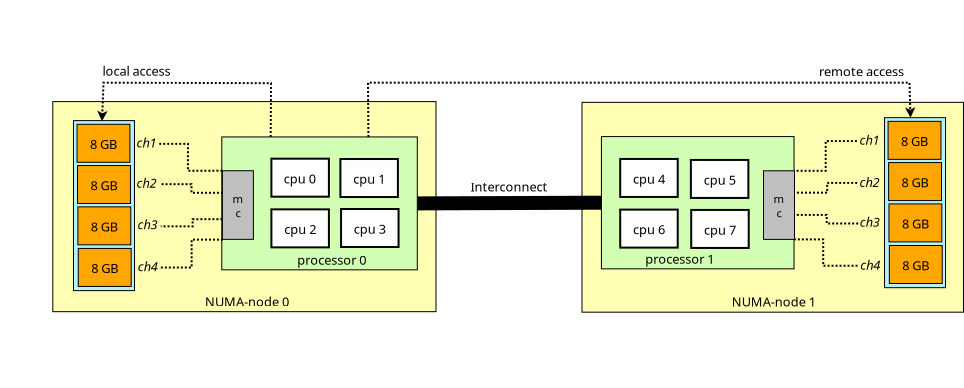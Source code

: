 <?xml version="1.0" encoding="UTF-8"?>
<dia:diagram xmlns:dia="http://www.lysator.liu.se/~alla/dia/">
  <dia:layer name="Hintergrund" visible="true" connectable="true" active="true">
    <dia:group>
      <dia:attribute name="meta">
        <dia:composite type="dict"/>
      </dia:attribute>
      <dia:attribute name="matrix"/>
      <dia:object type="Standard - Text" version="1" id="O0">
        <dia:attribute name="obj_pos">
          <dia:point val="13.759,-38.421"/>
        </dia:attribute>
        <dia:attribute name="obj_bb">
          <dia:rectangle val="13.759,-39.016;13.759,-38.271"/>
        </dia:attribute>
        <dia:attribute name="text">
          <dia:composite type="text">
            <dia:attribute name="string">
              <dia:string>##</dia:string>
            </dia:attribute>
            <dia:attribute name="font">
              <dia:font family="sans" style="0" name="Helvetica"/>
            </dia:attribute>
            <dia:attribute name="height">
              <dia:real val="0.8"/>
            </dia:attribute>
            <dia:attribute name="pos">
              <dia:point val="13.759,-38.421"/>
            </dia:attribute>
            <dia:attribute name="color">
              <dia:color val="#000000ff"/>
            </dia:attribute>
            <dia:attribute name="alignment">
              <dia:enum val="0"/>
            </dia:attribute>
          </dia:composite>
        </dia:attribute>
        <dia:attribute name="valign">
          <dia:enum val="3"/>
        </dia:attribute>
      </dia:object>
      <dia:object type="Standard - Text" version="1" id="O1">
        <dia:attribute name="obj_pos">
          <dia:point val="13.725,-38.388"/>
        </dia:attribute>
        <dia:attribute name="obj_bb">
          <dia:rectangle val="13.725,-38.983;13.725,-38.237"/>
        </dia:attribute>
        <dia:attribute name="text">
          <dia:composite type="text">
            <dia:attribute name="string">
              <dia:string>##</dia:string>
            </dia:attribute>
            <dia:attribute name="font">
              <dia:font family="sans" style="0" name="Helvetica"/>
            </dia:attribute>
            <dia:attribute name="height">
              <dia:real val="0.8"/>
            </dia:attribute>
            <dia:attribute name="pos">
              <dia:point val="13.725,-38.388"/>
            </dia:attribute>
            <dia:attribute name="color">
              <dia:color val="#000000ff"/>
            </dia:attribute>
            <dia:attribute name="alignment">
              <dia:enum val="0"/>
            </dia:attribute>
          </dia:composite>
        </dia:attribute>
        <dia:attribute name="valign">
          <dia:enum val="3"/>
        </dia:attribute>
      </dia:object>
      <dia:object type="Flowchart - Box" version="0" id="O2">
        <dia:attribute name="obj_pos">
          <dia:point val="-25.034,-52.492"/>
        </dia:attribute>
        <dia:attribute name="obj_bb">
          <dia:rectangle val="-25.034,-52.492;-5.874,-41.988"/>
        </dia:attribute>
        <dia:attribute name="elem_corner">
          <dia:point val="-25.034,-52.492"/>
        </dia:attribute>
        <dia:attribute name="elem_width">
          <dia:real val="19.16"/>
        </dia:attribute>
        <dia:attribute name="elem_height">
          <dia:real val="10.504"/>
        </dia:attribute>
        <dia:attribute name="border_width">
          <dia:real val="1.175e-38"/>
        </dia:attribute>
        <dia:attribute name="inner_color">
          <dia:color val="#fffeb3ff"/>
        </dia:attribute>
        <dia:attribute name="show_background">
          <dia:boolean val="true"/>
        </dia:attribute>
        <dia:attribute name="padding">
          <dia:real val="0.5"/>
        </dia:attribute>
        <dia:attribute name="text">
          <dia:composite type="text">
            <dia:attribute name="string">
              <dia:string>##</dia:string>
            </dia:attribute>
            <dia:attribute name="font">
              <dia:font family="sans" style="0" name="Helvetica"/>
            </dia:attribute>
            <dia:attribute name="height">
              <dia:real val="0.8"/>
            </dia:attribute>
            <dia:attribute name="pos">
              <dia:point val="-15.454,-47.045"/>
            </dia:attribute>
            <dia:attribute name="color">
              <dia:color val="#000000ff"/>
            </dia:attribute>
            <dia:attribute name="alignment">
              <dia:enum val="1"/>
            </dia:attribute>
          </dia:composite>
        </dia:attribute>
      </dia:object>
      <dia:object type="Flowchart - Box" version="0" id="O3">
        <dia:attribute name="obj_pos">
          <dia:point val="-16.584,-50.725"/>
        </dia:attribute>
        <dia:attribute name="obj_bb">
          <dia:rectangle val="-16.584,-50.725;-6.809,-44.08"/>
        </dia:attribute>
        <dia:attribute name="elem_corner">
          <dia:point val="-16.584,-50.725"/>
        </dia:attribute>
        <dia:attribute name="elem_width">
          <dia:real val="9.775"/>
        </dia:attribute>
        <dia:attribute name="elem_height">
          <dia:real val="6.645"/>
        </dia:attribute>
        <dia:attribute name="border_width">
          <dia:real val="1.175e-38"/>
        </dia:attribute>
        <dia:attribute name="inner_color">
          <dia:color val="#d2ffb3ff"/>
        </dia:attribute>
        <dia:attribute name="show_background">
          <dia:boolean val="true"/>
        </dia:attribute>
        <dia:attribute name="padding">
          <dia:real val="0.5"/>
        </dia:attribute>
        <dia:attribute name="text">
          <dia:composite type="text">
            <dia:attribute name="string">
              <dia:string>##</dia:string>
            </dia:attribute>
            <dia:attribute name="font">
              <dia:font family="sans" style="0" name="Helvetica"/>
            </dia:attribute>
            <dia:attribute name="height">
              <dia:real val="0.8"/>
            </dia:attribute>
            <dia:attribute name="pos">
              <dia:point val="-11.697,-47.207"/>
            </dia:attribute>
            <dia:attribute name="color">
              <dia:color val="#000000ff"/>
            </dia:attribute>
            <dia:attribute name="alignment">
              <dia:enum val="1"/>
            </dia:attribute>
          </dia:composite>
        </dia:attribute>
      </dia:object>
      <dia:object type="Flowchart - Box" version="0" id="O4">
        <dia:attribute name="obj_pos">
          <dia:point val="-14.104,-49.638"/>
        </dia:attribute>
        <dia:attribute name="obj_bb">
          <dia:rectangle val="-14.154,-49.688;-11.179,-47.688"/>
        </dia:attribute>
        <dia:attribute name="elem_corner">
          <dia:point val="-14.104,-49.638"/>
        </dia:attribute>
        <dia:attribute name="elem_width">
          <dia:real val="2.875"/>
        </dia:attribute>
        <dia:attribute name="elem_height">
          <dia:real val="1.9"/>
        </dia:attribute>
        <dia:attribute name="show_background">
          <dia:boolean val="true"/>
        </dia:attribute>
        <dia:attribute name="padding">
          <dia:real val="0.5"/>
        </dia:attribute>
        <dia:attribute name="text">
          <dia:composite type="text">
            <dia:attribute name="string">
              <dia:string>#cpu 0#</dia:string>
            </dia:attribute>
            <dia:attribute name="font">
              <dia:font family="sans" style="0" name="Helvetica"/>
            </dia:attribute>
            <dia:attribute name="height">
              <dia:real val="0.8"/>
            </dia:attribute>
            <dia:attribute name="pos">
              <dia:point val="-12.667,-48.492"/>
            </dia:attribute>
            <dia:attribute name="color">
              <dia:color val="#000000ff"/>
            </dia:attribute>
            <dia:attribute name="alignment">
              <dia:enum val="1"/>
            </dia:attribute>
          </dia:composite>
        </dia:attribute>
      </dia:object>
      <dia:object type="Flowchart - Box" version="0" id="O5">
        <dia:attribute name="obj_pos">
          <dia:point val="-10.654,-49.621"/>
        </dia:attribute>
        <dia:attribute name="obj_bb">
          <dia:rectangle val="-10.704,-49.671;-7.729,-47.671"/>
        </dia:attribute>
        <dia:attribute name="elem_corner">
          <dia:point val="-10.654,-49.621"/>
        </dia:attribute>
        <dia:attribute name="elem_width">
          <dia:real val="2.875"/>
        </dia:attribute>
        <dia:attribute name="elem_height">
          <dia:real val="1.9"/>
        </dia:attribute>
        <dia:attribute name="show_background">
          <dia:boolean val="true"/>
        </dia:attribute>
        <dia:attribute name="padding">
          <dia:real val="0.5"/>
        </dia:attribute>
        <dia:attribute name="text">
          <dia:composite type="text">
            <dia:attribute name="string">
              <dia:string>#cpu 1#</dia:string>
            </dia:attribute>
            <dia:attribute name="font">
              <dia:font family="sans" style="0" name="Helvetica"/>
            </dia:attribute>
            <dia:attribute name="height">
              <dia:real val="0.8"/>
            </dia:attribute>
            <dia:attribute name="pos">
              <dia:point val="-9.217,-48.476"/>
            </dia:attribute>
            <dia:attribute name="color">
              <dia:color val="#000000ff"/>
            </dia:attribute>
            <dia:attribute name="alignment">
              <dia:enum val="1"/>
            </dia:attribute>
          </dia:composite>
        </dia:attribute>
      </dia:object>
      <dia:object type="Flowchart - Box" version="0" id="O6">
        <dia:attribute name="obj_pos">
          <dia:point val="-14.104,-47.104"/>
        </dia:attribute>
        <dia:attribute name="obj_bb">
          <dia:rectangle val="-14.154,-47.154;-11.179,-45.154"/>
        </dia:attribute>
        <dia:attribute name="elem_corner">
          <dia:point val="-14.104,-47.104"/>
        </dia:attribute>
        <dia:attribute name="elem_width">
          <dia:real val="2.875"/>
        </dia:attribute>
        <dia:attribute name="elem_height">
          <dia:real val="1.9"/>
        </dia:attribute>
        <dia:attribute name="show_background">
          <dia:boolean val="true"/>
        </dia:attribute>
        <dia:attribute name="padding">
          <dia:real val="0.5"/>
        </dia:attribute>
        <dia:attribute name="text">
          <dia:composite type="text">
            <dia:attribute name="string">
              <dia:string>#cpu 2#</dia:string>
            </dia:attribute>
            <dia:attribute name="font">
              <dia:font family="sans" style="0" name="Helvetica"/>
            </dia:attribute>
            <dia:attribute name="height">
              <dia:real val="0.8"/>
            </dia:attribute>
            <dia:attribute name="pos">
              <dia:point val="-12.667,-45.959"/>
            </dia:attribute>
            <dia:attribute name="color">
              <dia:color val="#000000ff"/>
            </dia:attribute>
            <dia:attribute name="alignment">
              <dia:enum val="1"/>
            </dia:attribute>
          </dia:composite>
        </dia:attribute>
      </dia:object>
      <dia:object type="Flowchart - Box" version="0" id="O7">
        <dia:attribute name="obj_pos">
          <dia:point val="-10.621,-47.121"/>
        </dia:attribute>
        <dia:attribute name="obj_bb">
          <dia:rectangle val="-10.671,-47.171;-7.696,-45.171"/>
        </dia:attribute>
        <dia:attribute name="elem_corner">
          <dia:point val="-10.621,-47.121"/>
        </dia:attribute>
        <dia:attribute name="elem_width">
          <dia:real val="2.875"/>
        </dia:attribute>
        <dia:attribute name="elem_height">
          <dia:real val="1.9"/>
        </dia:attribute>
        <dia:attribute name="show_background">
          <dia:boolean val="true"/>
        </dia:attribute>
        <dia:attribute name="padding">
          <dia:real val="0.5"/>
        </dia:attribute>
        <dia:attribute name="text">
          <dia:composite type="text">
            <dia:attribute name="string">
              <dia:string>#cpu 3#</dia:string>
            </dia:attribute>
            <dia:attribute name="font">
              <dia:font family="sans" style="0" name="Helvetica"/>
            </dia:attribute>
            <dia:attribute name="height">
              <dia:real val="0.8"/>
            </dia:attribute>
            <dia:attribute name="pos">
              <dia:point val="-9.183,-45.976"/>
            </dia:attribute>
            <dia:attribute name="color">
              <dia:color val="#000000ff"/>
            </dia:attribute>
            <dia:attribute name="alignment">
              <dia:enum val="1"/>
            </dia:attribute>
          </dia:composite>
        </dia:attribute>
        <dia:connections>
          <dia:connection handle="0" to="O51" connection="0"/>
        </dia:connections>
      </dia:object>
      <dia:group>
        <dia:attribute name="meta">
          <dia:composite type="dict"/>
        </dia:attribute>
        <dia:attribute name="matrix">
          <dia:matrix xx="1" xy="0" yx="0" yy="1" x0="-14.467" y0="-53.208"/>
        </dia:attribute>
        <dia:object type="Flowchart - Box" version="0" id="O8">
          <dia:attribute name="obj_pos">
            <dia:point val="-9.533,1.667"/>
          </dia:attribute>
          <dia:attribute name="obj_bb">
            <dia:rectangle val="-9.533,1.667;-6.483,10.167"/>
          </dia:attribute>
          <dia:attribute name="elem_corner">
            <dia:point val="-9.533,1.667"/>
          </dia:attribute>
          <dia:attribute name="elem_width">
            <dia:real val="3.05"/>
          </dia:attribute>
          <dia:attribute name="elem_height">
            <dia:real val="8.5"/>
          </dia:attribute>
          <dia:attribute name="border_width">
            <dia:real val="1.175e-38"/>
          </dia:attribute>
          <dia:attribute name="inner_color">
            <dia:color val="#b3f3ffff"/>
          </dia:attribute>
          <dia:attribute name="show_background">
            <dia:boolean val="true"/>
          </dia:attribute>
          <dia:attribute name="padding">
            <dia:real val="0.5"/>
          </dia:attribute>
          <dia:attribute name="text">
            <dia:composite type="text">
              <dia:attribute name="string">
                <dia:string>##</dia:string>
              </dia:attribute>
              <dia:attribute name="font">
                <dia:font family="sans" style="0" name="Helvetica"/>
              </dia:attribute>
              <dia:attribute name="height">
                <dia:real val="0.8"/>
              </dia:attribute>
              <dia:attribute name="pos">
                <dia:point val="-8.008,6.112"/>
              </dia:attribute>
              <dia:attribute name="color">
                <dia:color val="#000000ff"/>
              </dia:attribute>
              <dia:attribute name="alignment">
                <dia:enum val="1"/>
              </dia:attribute>
            </dia:composite>
          </dia:attribute>
        </dia:object>
        <dia:object type="Flowchart - Box" version="0" id="O9">
          <dia:attribute name="obj_pos">
            <dia:point val="-9.356,1.85"/>
          </dia:attribute>
          <dia:attribute name="obj_bb">
            <dia:rectangle val="-9.356,1.85;-6.711,3.75"/>
          </dia:attribute>
          <dia:attribute name="elem_corner">
            <dia:point val="-9.356,1.85"/>
          </dia:attribute>
          <dia:attribute name="elem_width">
            <dia:real val="2.645"/>
          </dia:attribute>
          <dia:attribute name="elem_height">
            <dia:real val="1.9"/>
          </dia:attribute>
          <dia:attribute name="border_width">
            <dia:real val="1.175e-38"/>
          </dia:attribute>
          <dia:attribute name="inner_color">
            <dia:color val="#ffa600ff"/>
          </dia:attribute>
          <dia:attribute name="show_background">
            <dia:boolean val="true"/>
          </dia:attribute>
          <dia:attribute name="padding">
            <dia:real val="0.5"/>
          </dia:attribute>
          <dia:attribute name="text">
            <dia:composite type="text">
              <dia:attribute name="string">
                <dia:string>#8 GB#</dia:string>
              </dia:attribute>
              <dia:attribute name="font">
                <dia:font family="sans" style="0" name="Helvetica"/>
              </dia:attribute>
              <dia:attribute name="height">
                <dia:real val="0.8"/>
              </dia:attribute>
              <dia:attribute name="pos">
                <dia:point val="-8.033,2.995"/>
              </dia:attribute>
              <dia:attribute name="color">
                <dia:color val="#000000ff"/>
              </dia:attribute>
              <dia:attribute name="alignment">
                <dia:enum val="1"/>
              </dia:attribute>
            </dia:composite>
          </dia:attribute>
        </dia:object>
        <dia:object type="Flowchart - Box" version="0" id="O10">
          <dia:attribute name="obj_pos">
            <dia:point val="-9.33,3.912"/>
          </dia:attribute>
          <dia:attribute name="obj_bb">
            <dia:rectangle val="-9.33,3.912;-6.685,5.812"/>
          </dia:attribute>
          <dia:attribute name="elem_corner">
            <dia:point val="-9.33,3.912"/>
          </dia:attribute>
          <dia:attribute name="elem_width">
            <dia:real val="2.645"/>
          </dia:attribute>
          <dia:attribute name="elem_height">
            <dia:real val="1.9"/>
          </dia:attribute>
          <dia:attribute name="border_width">
            <dia:real val="1.175e-38"/>
          </dia:attribute>
          <dia:attribute name="inner_color">
            <dia:color val="#ffa600ff"/>
          </dia:attribute>
          <dia:attribute name="show_background">
            <dia:boolean val="true"/>
          </dia:attribute>
          <dia:attribute name="padding">
            <dia:real val="0.5"/>
          </dia:attribute>
          <dia:attribute name="text">
            <dia:composite type="text">
              <dia:attribute name="string">
                <dia:string>#8 GB#</dia:string>
              </dia:attribute>
              <dia:attribute name="font">
                <dia:font family="sans" style="0" name="Helvetica"/>
              </dia:attribute>
              <dia:attribute name="height">
                <dia:real val="0.8"/>
              </dia:attribute>
              <dia:attribute name="pos">
                <dia:point val="-8.008,5.057"/>
              </dia:attribute>
              <dia:attribute name="color">
                <dia:color val="#000000ff"/>
              </dia:attribute>
              <dia:attribute name="alignment">
                <dia:enum val="1"/>
              </dia:attribute>
            </dia:composite>
          </dia:attribute>
        </dia:object>
        <dia:object type="Flowchart - Box" version="0" id="O11">
          <dia:attribute name="obj_pos">
            <dia:point val="-9.313,5.978"/>
          </dia:attribute>
          <dia:attribute name="obj_bb">
            <dia:rectangle val="-9.313,5.978;-6.668,7.878"/>
          </dia:attribute>
          <dia:attribute name="elem_corner">
            <dia:point val="-9.313,5.978"/>
          </dia:attribute>
          <dia:attribute name="elem_width">
            <dia:real val="2.645"/>
          </dia:attribute>
          <dia:attribute name="elem_height">
            <dia:real val="1.9"/>
          </dia:attribute>
          <dia:attribute name="border_width">
            <dia:real val="1.175e-38"/>
          </dia:attribute>
          <dia:attribute name="inner_color">
            <dia:color val="#ffa600ff"/>
          </dia:attribute>
          <dia:attribute name="show_background">
            <dia:boolean val="true"/>
          </dia:attribute>
          <dia:attribute name="padding">
            <dia:real val="0.5"/>
          </dia:attribute>
          <dia:attribute name="text">
            <dia:composite type="text">
              <dia:attribute name="string">
                <dia:string>#8 GB#</dia:string>
              </dia:attribute>
              <dia:attribute name="font">
                <dia:font family="sans" style="0" name="Helvetica"/>
              </dia:attribute>
              <dia:attribute name="height">
                <dia:real val="0.8"/>
              </dia:attribute>
              <dia:attribute name="pos">
                <dia:point val="-7.991,7.123"/>
              </dia:attribute>
              <dia:attribute name="color">
                <dia:color val="#000000ff"/>
              </dia:attribute>
              <dia:attribute name="alignment">
                <dia:enum val="1"/>
              </dia:attribute>
            </dia:composite>
          </dia:attribute>
        </dia:object>
        <dia:object type="Flowchart - Box" version="0" id="O12">
          <dia:attribute name="obj_pos">
            <dia:point val="-9.293,8.057"/>
          </dia:attribute>
          <dia:attribute name="obj_bb">
            <dia:rectangle val="-9.293,8.057;-6.648,9.957"/>
          </dia:attribute>
          <dia:attribute name="elem_corner">
            <dia:point val="-9.293,8.057"/>
          </dia:attribute>
          <dia:attribute name="elem_width">
            <dia:real val="2.645"/>
          </dia:attribute>
          <dia:attribute name="elem_height">
            <dia:real val="1.9"/>
          </dia:attribute>
          <dia:attribute name="border_width">
            <dia:real val="1.175e-38"/>
          </dia:attribute>
          <dia:attribute name="inner_color">
            <dia:color val="#ffa600ff"/>
          </dia:attribute>
          <dia:attribute name="show_background">
            <dia:boolean val="true"/>
          </dia:attribute>
          <dia:attribute name="padding">
            <dia:real val="0.5"/>
          </dia:attribute>
          <dia:attribute name="text">
            <dia:composite type="text">
              <dia:attribute name="string">
                <dia:string>#8 GB#</dia:string>
              </dia:attribute>
              <dia:attribute name="font">
                <dia:font family="sans" style="0" name="Helvetica"/>
              </dia:attribute>
              <dia:attribute name="height">
                <dia:real val="0.8"/>
              </dia:attribute>
              <dia:attribute name="pos">
                <dia:point val="-7.971,9.202"/>
              </dia:attribute>
              <dia:attribute name="color">
                <dia:color val="#000000ff"/>
              </dia:attribute>
              <dia:attribute name="alignment">
                <dia:enum val="1"/>
              </dia:attribute>
            </dia:composite>
          </dia:attribute>
        </dia:object>
      </dia:group>
      <dia:object type="Standard - ZigZagLine" version="1" id="O13">
        <dia:attribute name="obj_pos">
          <dia:point val="-16.554,-49.035"/>
        </dia:attribute>
        <dia:attribute name="obj_bb">
          <dia:rectangle val="-19.784,-50.43;-16.504,-48.985"/>
        </dia:attribute>
        <dia:attribute name="orth_points">
          <dia:point val="-16.554,-49.035"/>
          <dia:point val="-18.277,-49.035"/>
          <dia:point val="-18.277,-50.38"/>
          <dia:point val="-19.734,-50.38"/>
        </dia:attribute>
        <dia:attribute name="orth_orient">
          <dia:enum val="0"/>
          <dia:enum val="1"/>
          <dia:enum val="0"/>
        </dia:attribute>
        <dia:attribute name="autorouting">
          <dia:boolean val="false"/>
        </dia:attribute>
        <dia:attribute name="line_style">
          <dia:enum val="4"/>
        </dia:attribute>
      </dia:object>
      <dia:object type="Standard - ZigZagLine" version="1" id="O14">
        <dia:attribute name="obj_pos">
          <dia:point val="-16.526,-45.591"/>
        </dia:attribute>
        <dia:attribute name="obj_bb">
          <dia:rectangle val="-19.71,-45.641;-16.476,-44.146"/>
        </dia:attribute>
        <dia:attribute name="orth_points">
          <dia:point val="-16.526,-45.591"/>
          <dia:point val="-18.093,-45.591"/>
          <dia:point val="-18.093,-44.196"/>
          <dia:point val="-19.66,-44.196"/>
        </dia:attribute>
        <dia:attribute name="orth_orient">
          <dia:enum val="0"/>
          <dia:enum val="1"/>
          <dia:enum val="0"/>
        </dia:attribute>
        <dia:attribute name="autorouting">
          <dia:boolean val="true"/>
        </dia:attribute>
        <dia:attribute name="line_style">
          <dia:enum val="4"/>
        </dia:attribute>
      </dia:object>
      <dia:object type="Standard - Text" version="1" id="O15">
        <dia:attribute name="obj_pos">
          <dia:point val="-20.843,-50.2"/>
        </dia:attribute>
        <dia:attribute name="obj_bb">
          <dia:rectangle val="-20.843,-50.795;-19.677,-50.05"/>
        </dia:attribute>
        <dia:attribute name="text">
          <dia:composite type="text">
            <dia:attribute name="string">
              <dia:string>#ch1#</dia:string>
            </dia:attribute>
            <dia:attribute name="font">
              <dia:font family="sans" style="8" name="Helvetica-Oblique"/>
            </dia:attribute>
            <dia:attribute name="height">
              <dia:real val="0.8"/>
            </dia:attribute>
            <dia:attribute name="pos">
              <dia:point val="-20.843,-50.2"/>
            </dia:attribute>
            <dia:attribute name="color">
              <dia:color val="#000000ff"/>
            </dia:attribute>
            <dia:attribute name="alignment">
              <dia:enum val="0"/>
            </dia:attribute>
          </dia:composite>
        </dia:attribute>
        <dia:attribute name="valign">
          <dia:enum val="3"/>
        </dia:attribute>
      </dia:object>
      <dia:object type="Standard - Text" version="1" id="O16">
        <dia:attribute name="obj_pos">
          <dia:point val="-18.943,-50.413"/>
        </dia:attribute>
        <dia:attribute name="obj_bb">
          <dia:rectangle val="-18.943,-51.008;-18.943,-50.263"/>
        </dia:attribute>
        <dia:attribute name="text">
          <dia:composite type="text">
            <dia:attribute name="string">
              <dia:string>##</dia:string>
            </dia:attribute>
            <dia:attribute name="font">
              <dia:font family="sans" style="0" name="Helvetica"/>
            </dia:attribute>
            <dia:attribute name="height">
              <dia:real val="0.8"/>
            </dia:attribute>
            <dia:attribute name="pos">
              <dia:point val="-18.943,-50.413"/>
            </dia:attribute>
            <dia:attribute name="color">
              <dia:color val="#000000ff"/>
            </dia:attribute>
            <dia:attribute name="alignment">
              <dia:enum val="0"/>
            </dia:attribute>
          </dia:composite>
        </dia:attribute>
        <dia:attribute name="valign">
          <dia:enum val="3"/>
        </dia:attribute>
      </dia:object>
      <dia:object type="Standard - Text" version="1" id="O17">
        <dia:attribute name="obj_pos">
          <dia:point val="-20.853,-48.186"/>
        </dia:attribute>
        <dia:attribute name="obj_bb">
          <dia:rectangle val="-20.853,-48.781;-19.688,-48.036"/>
        </dia:attribute>
        <dia:attribute name="text">
          <dia:composite type="text">
            <dia:attribute name="string">
              <dia:string>#ch2#</dia:string>
            </dia:attribute>
            <dia:attribute name="font">
              <dia:font family="sans" style="8" name="Helvetica-Oblique"/>
            </dia:attribute>
            <dia:attribute name="height">
              <dia:real val="0.8"/>
            </dia:attribute>
            <dia:attribute name="pos">
              <dia:point val="-20.853,-48.186"/>
            </dia:attribute>
            <dia:attribute name="color">
              <dia:color val="#000000ff"/>
            </dia:attribute>
            <dia:attribute name="alignment">
              <dia:enum val="0"/>
            </dia:attribute>
          </dia:composite>
        </dia:attribute>
        <dia:attribute name="valign">
          <dia:enum val="3"/>
        </dia:attribute>
      </dia:object>
      <dia:object type="Standard - Text" version="1" id="O18">
        <dia:attribute name="obj_pos">
          <dia:point val="-20.797,-46.104"/>
        </dia:attribute>
        <dia:attribute name="obj_bb">
          <dia:rectangle val="-20.797,-46.699;-19.632,-45.954"/>
        </dia:attribute>
        <dia:attribute name="text">
          <dia:composite type="text">
            <dia:attribute name="string">
              <dia:string>#ch3#</dia:string>
            </dia:attribute>
            <dia:attribute name="font">
              <dia:font family="sans" style="8" name="Helvetica-Oblique"/>
            </dia:attribute>
            <dia:attribute name="height">
              <dia:real val="0.8"/>
            </dia:attribute>
            <dia:attribute name="pos">
              <dia:point val="-20.797,-46.104"/>
            </dia:attribute>
            <dia:attribute name="color">
              <dia:color val="#000000ff"/>
            </dia:attribute>
            <dia:attribute name="alignment">
              <dia:enum val="0"/>
            </dia:attribute>
          </dia:composite>
        </dia:attribute>
        <dia:attribute name="valign">
          <dia:enum val="3"/>
        </dia:attribute>
      </dia:object>
      <dia:object type="Standard - Text" version="1" id="O19">
        <dia:attribute name="obj_pos">
          <dia:point val="-20.79,-44.006"/>
        </dia:attribute>
        <dia:attribute name="obj_bb">
          <dia:rectangle val="-20.79,-44.601;-19.625,-43.856"/>
        </dia:attribute>
        <dia:attribute name="text">
          <dia:composite type="text">
            <dia:attribute name="string">
              <dia:string>#ch4#</dia:string>
            </dia:attribute>
            <dia:attribute name="font">
              <dia:font family="sans" style="8" name="Helvetica-Oblique"/>
            </dia:attribute>
            <dia:attribute name="height">
              <dia:real val="0.8"/>
            </dia:attribute>
            <dia:attribute name="pos">
              <dia:point val="-20.79,-44.006"/>
            </dia:attribute>
            <dia:attribute name="color">
              <dia:color val="#000000ff"/>
            </dia:attribute>
            <dia:attribute name="alignment">
              <dia:enum val="0"/>
            </dia:attribute>
          </dia:composite>
        </dia:attribute>
        <dia:attribute name="valign">
          <dia:enum val="3"/>
        </dia:attribute>
      </dia:object>
      <dia:object type="Standard - Text" version="1" id="O20">
        <dia:attribute name="obj_pos">
          <dia:point val="-20.752,-48.246"/>
        </dia:attribute>
        <dia:attribute name="obj_bb">
          <dia:rectangle val="-20.752,-48.841;-20.752,-48.096"/>
        </dia:attribute>
        <dia:attribute name="text">
          <dia:composite type="text">
            <dia:attribute name="string">
              <dia:string>##</dia:string>
            </dia:attribute>
            <dia:attribute name="font">
              <dia:font family="sans" style="0" name="Helvetica"/>
            </dia:attribute>
            <dia:attribute name="height">
              <dia:real val="0.8"/>
            </dia:attribute>
            <dia:attribute name="pos">
              <dia:point val="-20.752,-48.246"/>
            </dia:attribute>
            <dia:attribute name="color">
              <dia:color val="#000000ff"/>
            </dia:attribute>
            <dia:attribute name="alignment">
              <dia:enum val="0"/>
            </dia:attribute>
          </dia:composite>
        </dia:attribute>
        <dia:attribute name="valign">
          <dia:enum val="3"/>
        </dia:attribute>
      </dia:object>
      <dia:object type="Standard - ZigZagLine" version="1" id="O21">
        <dia:attribute name="obj_pos">
          <dia:point val="-16.526,-47.933"/>
        </dia:attribute>
        <dia:attribute name="obj_bb">
          <dia:rectangle val="-19.727,-48.413;-16.476,-47.883"/>
        </dia:attribute>
        <dia:attribute name="orth_points">
          <dia:point val="-16.526,-47.933"/>
          <dia:point val="-18.101,-47.933"/>
          <dia:point val="-18.101,-48.362"/>
          <dia:point val="-19.677,-48.362"/>
        </dia:attribute>
        <dia:attribute name="orth_orient">
          <dia:enum val="0"/>
          <dia:enum val="1"/>
          <dia:enum val="0"/>
        </dia:attribute>
        <dia:attribute name="autorouting">
          <dia:boolean val="true"/>
        </dia:attribute>
        <dia:attribute name="line_style">
          <dia:enum val="4"/>
        </dia:attribute>
        <dia:connections>
          <dia:connection handle="0" to="O2" connection="16"/>
        </dia:connections>
      </dia:object>
      <dia:object type="Standard - ZigZagLine" version="1" id="O22">
        <dia:attribute name="obj_pos">
          <dia:point val="-16.554,-46.612"/>
        </dia:attribute>
        <dia:attribute name="obj_bb">
          <dia:rectangle val="-19.684,-46.663;-16.504,-46.205"/>
        </dia:attribute>
        <dia:attribute name="orth_points">
          <dia:point val="-16.554,-46.612"/>
          <dia:point val="-18.043,-46.612"/>
          <dia:point val="-18.043,-46.255"/>
          <dia:point val="-19.634,-46.255"/>
        </dia:attribute>
        <dia:attribute name="orth_orient">
          <dia:enum val="0"/>
          <dia:enum val="1"/>
          <dia:enum val="0"/>
        </dia:attribute>
        <dia:attribute name="autorouting">
          <dia:boolean val="false"/>
        </dia:attribute>
        <dia:attribute name="line_style">
          <dia:enum val="4"/>
        </dia:attribute>
      </dia:object>
      <dia:object type="Standard - Text" version="1" id="O23">
        <dia:attribute name="obj_pos">
          <dia:point val="-15.454,-47.24"/>
        </dia:attribute>
        <dia:attribute name="obj_bb">
          <dia:rectangle val="-15.454,-47.835;-15.454,-47.09"/>
        </dia:attribute>
        <dia:attribute name="text">
          <dia:composite type="text">
            <dia:attribute name="string">
              <dia:string>##</dia:string>
            </dia:attribute>
            <dia:attribute name="font">
              <dia:font family="sans" style="0" name="Helvetica"/>
            </dia:attribute>
            <dia:attribute name="height">
              <dia:real val="0.8"/>
            </dia:attribute>
            <dia:attribute name="pos">
              <dia:point val="-15.454,-47.24"/>
            </dia:attribute>
            <dia:attribute name="color">
              <dia:color val="#000000ff"/>
            </dia:attribute>
            <dia:attribute name="alignment">
              <dia:enum val="0"/>
            </dia:attribute>
          </dia:composite>
        </dia:attribute>
        <dia:attribute name="valign">
          <dia:enum val="3"/>
        </dia:attribute>
      </dia:object>
      <dia:object type="Standard - Text" version="1" id="O24">
        <dia:attribute name="obj_pos">
          <dia:point val="-17.423,-42.25"/>
        </dia:attribute>
        <dia:attribute name="obj_bb">
          <dia:rectangle val="-17.423,-42.845;-13.06,-42.1"/>
        </dia:attribute>
        <dia:attribute name="text">
          <dia:composite type="text">
            <dia:attribute name="string">
              <dia:string>#NUMA-node 0#</dia:string>
            </dia:attribute>
            <dia:attribute name="font">
              <dia:font family="sans" style="0" name="Helvetica"/>
            </dia:attribute>
            <dia:attribute name="height">
              <dia:real val="0.8"/>
            </dia:attribute>
            <dia:attribute name="pos">
              <dia:point val="-17.423,-42.25"/>
            </dia:attribute>
            <dia:attribute name="color">
              <dia:color val="#000000ff"/>
            </dia:attribute>
            <dia:attribute name="alignment">
              <dia:enum val="0"/>
            </dia:attribute>
          </dia:composite>
        </dia:attribute>
        <dia:attribute name="valign">
          <dia:enum val="3"/>
        </dia:attribute>
      </dia:object>
      <dia:object type="Flowchart - Box" version="0" id="O25">
        <dia:attribute name="obj_pos">
          <dia:point val="1.426,-52.455"/>
        </dia:attribute>
        <dia:attribute name="obj_bb">
          <dia:rectangle val="1.426,-52.455;20.501,-41.963"/>
        </dia:attribute>
        <dia:attribute name="elem_corner">
          <dia:point val="1.426,-52.455"/>
        </dia:attribute>
        <dia:attribute name="elem_width">
          <dia:real val="19.075"/>
        </dia:attribute>
        <dia:attribute name="elem_height">
          <dia:real val="10.492"/>
        </dia:attribute>
        <dia:attribute name="border_width">
          <dia:real val="1.175e-38"/>
        </dia:attribute>
        <dia:attribute name="inner_color">
          <dia:color val="#fffeb3ff"/>
        </dia:attribute>
        <dia:attribute name="show_background">
          <dia:boolean val="true"/>
        </dia:attribute>
        <dia:attribute name="padding">
          <dia:real val="0.5"/>
        </dia:attribute>
        <dia:attribute name="text">
          <dia:composite type="text">
            <dia:attribute name="string">
              <dia:string>##</dia:string>
            </dia:attribute>
            <dia:attribute name="font">
              <dia:font family="sans" style="0" name="Helvetica"/>
            </dia:attribute>
            <dia:attribute name="height">
              <dia:real val="0.8"/>
            </dia:attribute>
            <dia:attribute name="pos">
              <dia:point val="10.963,-47.014"/>
            </dia:attribute>
            <dia:attribute name="color">
              <dia:color val="#000000ff"/>
            </dia:attribute>
            <dia:attribute name="alignment">
              <dia:enum val="1"/>
            </dia:attribute>
          </dia:composite>
        </dia:attribute>
      </dia:object>
      <dia:object type="Flowchart - Box" version="0" id="O26">
        <dia:attribute name="obj_pos">
          <dia:point val="2.397,-50.743"/>
        </dia:attribute>
        <dia:attribute name="obj_bb">
          <dia:rectangle val="2.397,-50.743;12.028,-44.13"/>
        </dia:attribute>
        <dia:attribute name="elem_corner">
          <dia:point val="2.397,-50.743"/>
        </dia:attribute>
        <dia:attribute name="elem_width">
          <dia:real val="9.63"/>
        </dia:attribute>
        <dia:attribute name="elem_height">
          <dia:real val="6.613"/>
        </dia:attribute>
        <dia:attribute name="border_width">
          <dia:real val="1.175e-38"/>
        </dia:attribute>
        <dia:attribute name="inner_color">
          <dia:color val="#d2ffb3ff"/>
        </dia:attribute>
        <dia:attribute name="show_background">
          <dia:boolean val="true"/>
        </dia:attribute>
        <dia:attribute name="padding">
          <dia:real val="0.5"/>
        </dia:attribute>
        <dia:attribute name="text">
          <dia:composite type="text">
            <dia:attribute name="string">
              <dia:string>##</dia:string>
            </dia:attribute>
            <dia:attribute name="font">
              <dia:font family="sans" style="0" name="Helvetica"/>
            </dia:attribute>
            <dia:attribute name="height">
              <dia:real val="0.8"/>
            </dia:attribute>
            <dia:attribute name="pos">
              <dia:point val="7.213,-47.242"/>
            </dia:attribute>
            <dia:attribute name="color">
              <dia:color val="#000000ff"/>
            </dia:attribute>
            <dia:attribute name="alignment">
              <dia:enum val="1"/>
            </dia:attribute>
          </dia:composite>
        </dia:attribute>
      </dia:object>
      <dia:object type="Flowchart - Box" version="0" id="O27">
        <dia:attribute name="obj_pos">
          <dia:point val="3.337,-49.625"/>
        </dia:attribute>
        <dia:attribute name="obj_bb">
          <dia:rectangle val="3.287,-49.675;6.262,-47.675"/>
        </dia:attribute>
        <dia:attribute name="elem_corner">
          <dia:point val="3.337,-49.625"/>
        </dia:attribute>
        <dia:attribute name="elem_width">
          <dia:real val="2.875"/>
        </dia:attribute>
        <dia:attribute name="elem_height">
          <dia:real val="1.9"/>
        </dia:attribute>
        <dia:attribute name="show_background">
          <dia:boolean val="true"/>
        </dia:attribute>
        <dia:attribute name="padding">
          <dia:real val="0.5"/>
        </dia:attribute>
        <dia:attribute name="text">
          <dia:composite type="text">
            <dia:attribute name="string">
              <dia:string>#cpu 4#</dia:string>
            </dia:attribute>
            <dia:attribute name="font">
              <dia:font family="sans" style="0" name="Helvetica"/>
            </dia:attribute>
            <dia:attribute name="height">
              <dia:real val="0.8"/>
            </dia:attribute>
            <dia:attribute name="pos">
              <dia:point val="4.774,-48.48"/>
            </dia:attribute>
            <dia:attribute name="color">
              <dia:color val="#000000ff"/>
            </dia:attribute>
            <dia:attribute name="alignment">
              <dia:enum val="1"/>
            </dia:attribute>
          </dia:composite>
        </dia:attribute>
      </dia:object>
      <dia:object type="Flowchart - Box" version="0" id="O28">
        <dia:attribute name="obj_pos">
          <dia:point val="6.87,-49.575"/>
        </dia:attribute>
        <dia:attribute name="obj_bb">
          <dia:rectangle val="6.82,-49.625;9.795,-47.625"/>
        </dia:attribute>
        <dia:attribute name="elem_corner">
          <dia:point val="6.87,-49.575"/>
        </dia:attribute>
        <dia:attribute name="elem_width">
          <dia:real val="2.875"/>
        </dia:attribute>
        <dia:attribute name="elem_height">
          <dia:real val="1.9"/>
        </dia:attribute>
        <dia:attribute name="show_background">
          <dia:boolean val="true"/>
        </dia:attribute>
        <dia:attribute name="padding">
          <dia:real val="0.5"/>
        </dia:attribute>
        <dia:attribute name="text">
          <dia:composite type="text">
            <dia:attribute name="string">
              <dia:string>#cpu 5#</dia:string>
            </dia:attribute>
            <dia:attribute name="font">
              <dia:font family="sans" style="0" name="Helvetica"/>
            </dia:attribute>
            <dia:attribute name="height">
              <dia:real val="0.8"/>
            </dia:attribute>
            <dia:attribute name="pos">
              <dia:point val="8.307,-48.43"/>
            </dia:attribute>
            <dia:attribute name="color">
              <dia:color val="#000000ff"/>
            </dia:attribute>
            <dia:attribute name="alignment">
              <dia:enum val="1"/>
            </dia:attribute>
          </dia:composite>
        </dia:attribute>
      </dia:object>
      <dia:object type="Flowchart - Box" version="0" id="O29">
        <dia:attribute name="obj_pos">
          <dia:point val="6.887,-47.075"/>
        </dia:attribute>
        <dia:attribute name="obj_bb">
          <dia:rectangle val="6.837,-47.125;9.812,-45.125"/>
        </dia:attribute>
        <dia:attribute name="elem_corner">
          <dia:point val="6.887,-47.075"/>
        </dia:attribute>
        <dia:attribute name="elem_width">
          <dia:real val="2.875"/>
        </dia:attribute>
        <dia:attribute name="elem_height">
          <dia:real val="1.9"/>
        </dia:attribute>
        <dia:attribute name="show_background">
          <dia:boolean val="true"/>
        </dia:attribute>
        <dia:attribute name="padding">
          <dia:real val="0.5"/>
        </dia:attribute>
        <dia:attribute name="text">
          <dia:composite type="text">
            <dia:attribute name="string">
              <dia:string>#cpu 7#</dia:string>
            </dia:attribute>
            <dia:attribute name="font">
              <dia:font family="sans" style="0" name="Helvetica"/>
            </dia:attribute>
            <dia:attribute name="height">
              <dia:real val="0.8"/>
            </dia:attribute>
            <dia:attribute name="pos">
              <dia:point val="8.324,-45.93"/>
            </dia:attribute>
            <dia:attribute name="color">
              <dia:color val="#000000ff"/>
            </dia:attribute>
            <dia:attribute name="alignment">
              <dia:enum val="1"/>
            </dia:attribute>
          </dia:composite>
        </dia:attribute>
      </dia:object>
      <dia:object type="Flowchart - Box" version="0" id="O30">
        <dia:attribute name="obj_pos">
          <dia:point val="3.337,-47.092"/>
        </dia:attribute>
        <dia:attribute name="obj_bb">
          <dia:rectangle val="3.287,-47.142;6.262,-45.142"/>
        </dia:attribute>
        <dia:attribute name="elem_corner">
          <dia:point val="3.337,-47.092"/>
        </dia:attribute>
        <dia:attribute name="elem_width">
          <dia:real val="2.875"/>
        </dia:attribute>
        <dia:attribute name="elem_height">
          <dia:real val="1.9"/>
        </dia:attribute>
        <dia:attribute name="show_background">
          <dia:boolean val="true"/>
        </dia:attribute>
        <dia:attribute name="padding">
          <dia:real val="0.5"/>
        </dia:attribute>
        <dia:attribute name="text">
          <dia:composite type="text">
            <dia:attribute name="string">
              <dia:string>#cpu 6#</dia:string>
            </dia:attribute>
            <dia:attribute name="font">
              <dia:font family="sans" style="0" name="Helvetica"/>
            </dia:attribute>
            <dia:attribute name="height">
              <dia:real val="0.8"/>
            </dia:attribute>
            <dia:attribute name="pos">
              <dia:point val="4.774,-45.947"/>
            </dia:attribute>
            <dia:attribute name="color">
              <dia:color val="#000000ff"/>
            </dia:attribute>
            <dia:attribute name="alignment">
              <dia:enum val="1"/>
            </dia:attribute>
          </dia:composite>
        </dia:attribute>
        <dia:connections>
          <dia:connection handle="0" to="O25" connection="16"/>
        </dia:connections>
      </dia:object>
      <dia:group>
        <dia:attribute name="meta">
          <dia:composite type="dict"/>
        </dia:attribute>
        <dia:attribute name="matrix">
          <dia:matrix xx="1" xy="0" yx="0" yy="1" x0="26.086" y0="-53.355"/>
        </dia:attribute>
        <dia:object type="Flowchart - Box" version="0" id="O31">
          <dia:attribute name="obj_pos">
            <dia:point val="-9.533,1.667"/>
          </dia:attribute>
          <dia:attribute name="obj_bb">
            <dia:rectangle val="-9.533,1.667;-6.483,10.167"/>
          </dia:attribute>
          <dia:attribute name="elem_corner">
            <dia:point val="-9.533,1.667"/>
          </dia:attribute>
          <dia:attribute name="elem_width">
            <dia:real val="3.05"/>
          </dia:attribute>
          <dia:attribute name="elem_height">
            <dia:real val="8.5"/>
          </dia:attribute>
          <dia:attribute name="border_width">
            <dia:real val="1.175e-38"/>
          </dia:attribute>
          <dia:attribute name="inner_color">
            <dia:color val="#b3f3ffff"/>
          </dia:attribute>
          <dia:attribute name="show_background">
            <dia:boolean val="true"/>
          </dia:attribute>
          <dia:attribute name="padding">
            <dia:real val="0.5"/>
          </dia:attribute>
          <dia:attribute name="text">
            <dia:composite type="text">
              <dia:attribute name="string">
                <dia:string>##</dia:string>
              </dia:attribute>
              <dia:attribute name="font">
                <dia:font family="sans" style="0" name="Helvetica"/>
              </dia:attribute>
              <dia:attribute name="height">
                <dia:real val="0.8"/>
              </dia:attribute>
              <dia:attribute name="pos">
                <dia:point val="-8.008,6.112"/>
              </dia:attribute>
              <dia:attribute name="color">
                <dia:color val="#000000ff"/>
              </dia:attribute>
              <dia:attribute name="alignment">
                <dia:enum val="1"/>
              </dia:attribute>
            </dia:composite>
          </dia:attribute>
        </dia:object>
        <dia:object type="Flowchart - Box" version="0" id="O32">
          <dia:attribute name="obj_pos">
            <dia:point val="-9.356,1.85"/>
          </dia:attribute>
          <dia:attribute name="obj_bb">
            <dia:rectangle val="-9.356,1.85;-6.711,3.75"/>
          </dia:attribute>
          <dia:attribute name="elem_corner">
            <dia:point val="-9.356,1.85"/>
          </dia:attribute>
          <dia:attribute name="elem_width">
            <dia:real val="2.645"/>
          </dia:attribute>
          <dia:attribute name="elem_height">
            <dia:real val="1.9"/>
          </dia:attribute>
          <dia:attribute name="border_width">
            <dia:real val="1.175e-38"/>
          </dia:attribute>
          <dia:attribute name="inner_color">
            <dia:color val="#ffa600ff"/>
          </dia:attribute>
          <dia:attribute name="show_background">
            <dia:boolean val="true"/>
          </dia:attribute>
          <dia:attribute name="padding">
            <dia:real val="0.5"/>
          </dia:attribute>
          <dia:attribute name="text">
            <dia:composite type="text">
              <dia:attribute name="string">
                <dia:string>#8 GB#</dia:string>
              </dia:attribute>
              <dia:attribute name="font">
                <dia:font family="sans" style="0" name="Helvetica"/>
              </dia:attribute>
              <dia:attribute name="height">
                <dia:real val="0.8"/>
              </dia:attribute>
              <dia:attribute name="pos">
                <dia:point val="-8.033,2.995"/>
              </dia:attribute>
              <dia:attribute name="color">
                <dia:color val="#000000ff"/>
              </dia:attribute>
              <dia:attribute name="alignment">
                <dia:enum val="1"/>
              </dia:attribute>
            </dia:composite>
          </dia:attribute>
        </dia:object>
        <dia:object type="Flowchart - Box" version="0" id="O33">
          <dia:attribute name="obj_pos">
            <dia:point val="-9.33,3.912"/>
          </dia:attribute>
          <dia:attribute name="obj_bb">
            <dia:rectangle val="-9.33,3.912;-6.685,5.812"/>
          </dia:attribute>
          <dia:attribute name="elem_corner">
            <dia:point val="-9.33,3.912"/>
          </dia:attribute>
          <dia:attribute name="elem_width">
            <dia:real val="2.645"/>
          </dia:attribute>
          <dia:attribute name="elem_height">
            <dia:real val="1.9"/>
          </dia:attribute>
          <dia:attribute name="border_width">
            <dia:real val="1.175e-38"/>
          </dia:attribute>
          <dia:attribute name="inner_color">
            <dia:color val="#ffa600ff"/>
          </dia:attribute>
          <dia:attribute name="show_background">
            <dia:boolean val="true"/>
          </dia:attribute>
          <dia:attribute name="padding">
            <dia:real val="0.5"/>
          </dia:attribute>
          <dia:attribute name="text">
            <dia:composite type="text">
              <dia:attribute name="string">
                <dia:string>#8 GB#</dia:string>
              </dia:attribute>
              <dia:attribute name="font">
                <dia:font family="sans" style="0" name="Helvetica"/>
              </dia:attribute>
              <dia:attribute name="height">
                <dia:real val="0.8"/>
              </dia:attribute>
              <dia:attribute name="pos">
                <dia:point val="-8.008,5.057"/>
              </dia:attribute>
              <dia:attribute name="color">
                <dia:color val="#000000ff"/>
              </dia:attribute>
              <dia:attribute name="alignment">
                <dia:enum val="1"/>
              </dia:attribute>
            </dia:composite>
          </dia:attribute>
        </dia:object>
        <dia:object type="Flowchart - Box" version="0" id="O34">
          <dia:attribute name="obj_pos">
            <dia:point val="-9.313,5.978"/>
          </dia:attribute>
          <dia:attribute name="obj_bb">
            <dia:rectangle val="-9.313,5.978;-6.668,7.878"/>
          </dia:attribute>
          <dia:attribute name="elem_corner">
            <dia:point val="-9.313,5.978"/>
          </dia:attribute>
          <dia:attribute name="elem_width">
            <dia:real val="2.645"/>
          </dia:attribute>
          <dia:attribute name="elem_height">
            <dia:real val="1.9"/>
          </dia:attribute>
          <dia:attribute name="border_width">
            <dia:real val="1.175e-38"/>
          </dia:attribute>
          <dia:attribute name="inner_color">
            <dia:color val="#ffa600ff"/>
          </dia:attribute>
          <dia:attribute name="show_background">
            <dia:boolean val="true"/>
          </dia:attribute>
          <dia:attribute name="padding">
            <dia:real val="0.5"/>
          </dia:attribute>
          <dia:attribute name="text">
            <dia:composite type="text">
              <dia:attribute name="string">
                <dia:string>#8 GB#</dia:string>
              </dia:attribute>
              <dia:attribute name="font">
                <dia:font family="sans" style="0" name="Helvetica"/>
              </dia:attribute>
              <dia:attribute name="height">
                <dia:real val="0.8"/>
              </dia:attribute>
              <dia:attribute name="pos">
                <dia:point val="-7.991,7.123"/>
              </dia:attribute>
              <dia:attribute name="color">
                <dia:color val="#000000ff"/>
              </dia:attribute>
              <dia:attribute name="alignment">
                <dia:enum val="1"/>
              </dia:attribute>
            </dia:composite>
          </dia:attribute>
        </dia:object>
        <dia:object type="Flowchart - Box" version="0" id="O35">
          <dia:attribute name="obj_pos">
            <dia:point val="-9.293,8.057"/>
          </dia:attribute>
          <dia:attribute name="obj_bb">
            <dia:rectangle val="-9.293,8.057;-6.648,9.957"/>
          </dia:attribute>
          <dia:attribute name="elem_corner">
            <dia:point val="-9.293,8.057"/>
          </dia:attribute>
          <dia:attribute name="elem_width">
            <dia:real val="2.645"/>
          </dia:attribute>
          <dia:attribute name="elem_height">
            <dia:real val="1.9"/>
          </dia:attribute>
          <dia:attribute name="border_width">
            <dia:real val="1.175e-38"/>
          </dia:attribute>
          <dia:attribute name="inner_color">
            <dia:color val="#ffa600ff"/>
          </dia:attribute>
          <dia:attribute name="show_background">
            <dia:boolean val="true"/>
          </dia:attribute>
          <dia:attribute name="padding">
            <dia:real val="0.5"/>
          </dia:attribute>
          <dia:attribute name="text">
            <dia:composite type="text">
              <dia:attribute name="string">
                <dia:string>#8 GB#</dia:string>
              </dia:attribute>
              <dia:attribute name="font">
                <dia:font family="sans" style="0" name="Helvetica"/>
              </dia:attribute>
              <dia:attribute name="height">
                <dia:real val="0.8"/>
              </dia:attribute>
              <dia:attribute name="pos">
                <dia:point val="-7.971,9.202"/>
              </dia:attribute>
              <dia:attribute name="color">
                <dia:color val="#000000ff"/>
              </dia:attribute>
              <dia:attribute name="alignment">
                <dia:enum val="1"/>
              </dia:attribute>
            </dia:composite>
          </dia:attribute>
        </dia:object>
      </dia:group>
      <dia:object type="Standard - Text" version="1" id="O36">
        <dia:attribute name="obj_pos">
          <dia:point val="10.963,-47.209"/>
        </dia:attribute>
        <dia:attribute name="obj_bb">
          <dia:rectangle val="10.963,-47.804;10.963,-47.059"/>
        </dia:attribute>
        <dia:attribute name="text">
          <dia:composite type="text">
            <dia:attribute name="string">
              <dia:string>##</dia:string>
            </dia:attribute>
            <dia:attribute name="font">
              <dia:font family="sans" style="0" name="Helvetica"/>
            </dia:attribute>
            <dia:attribute name="height">
              <dia:real val="0.8"/>
            </dia:attribute>
            <dia:attribute name="pos">
              <dia:point val="10.963,-47.209"/>
            </dia:attribute>
            <dia:attribute name="color">
              <dia:color val="#000000ff"/>
            </dia:attribute>
            <dia:attribute name="alignment">
              <dia:enum val="0"/>
            </dia:attribute>
          </dia:composite>
        </dia:attribute>
        <dia:attribute name="valign">
          <dia:enum val="3"/>
        </dia:attribute>
      </dia:object>
      <dia:object type="Standard - Text" version="1" id="O37">
        <dia:attribute name="obj_pos">
          <dia:point val="15.3,-50.329"/>
        </dia:attribute>
        <dia:attribute name="obj_bb">
          <dia:rectangle val="15.3,-50.924;16.465,-50.179"/>
        </dia:attribute>
        <dia:attribute name="text">
          <dia:composite type="text">
            <dia:attribute name="string">
              <dia:string>#ch1#</dia:string>
            </dia:attribute>
            <dia:attribute name="font">
              <dia:font family="sans" style="8" name="Helvetica-Oblique"/>
            </dia:attribute>
            <dia:attribute name="height">
              <dia:real val="0.8"/>
            </dia:attribute>
            <dia:attribute name="pos">
              <dia:point val="15.3,-50.329"/>
            </dia:attribute>
            <dia:attribute name="color">
              <dia:color val="#000000ff"/>
            </dia:attribute>
            <dia:attribute name="alignment">
              <dia:enum val="0"/>
            </dia:attribute>
          </dia:composite>
        </dia:attribute>
        <dia:attribute name="valign">
          <dia:enum val="3"/>
        </dia:attribute>
      </dia:object>
      <dia:object type="Standard - Text" version="1" id="O38">
        <dia:attribute name="obj_pos">
          <dia:point val="15.307,-48.227"/>
        </dia:attribute>
        <dia:attribute name="obj_bb">
          <dia:rectangle val="15.307,-48.822;16.472,-48.078"/>
        </dia:attribute>
        <dia:attribute name="text">
          <dia:composite type="text">
            <dia:attribute name="string">
              <dia:string>#ch2#</dia:string>
            </dia:attribute>
            <dia:attribute name="font">
              <dia:font family="sans" style="8" name="Helvetica-Oblique"/>
            </dia:attribute>
            <dia:attribute name="height">
              <dia:real val="0.8"/>
            </dia:attribute>
            <dia:attribute name="pos">
              <dia:point val="15.307,-48.227"/>
            </dia:attribute>
            <dia:attribute name="color">
              <dia:color val="#000000ff"/>
            </dia:attribute>
            <dia:attribute name="alignment">
              <dia:enum val="0"/>
            </dia:attribute>
          </dia:composite>
        </dia:attribute>
        <dia:attribute name="valign">
          <dia:enum val="3"/>
        </dia:attribute>
      </dia:object>
      <dia:object type="Standard - Text" version="1" id="O39">
        <dia:attribute name="obj_pos">
          <dia:point val="15.314,-46.229"/>
        </dia:attribute>
        <dia:attribute name="obj_bb">
          <dia:rectangle val="15.314,-46.824;16.479,-46.079"/>
        </dia:attribute>
        <dia:attribute name="text">
          <dia:composite type="text">
            <dia:attribute name="string">
              <dia:string>#ch3#</dia:string>
            </dia:attribute>
            <dia:attribute name="font">
              <dia:font family="sans" style="8" name="Helvetica-Oblique"/>
            </dia:attribute>
            <dia:attribute name="height">
              <dia:real val="0.8"/>
            </dia:attribute>
            <dia:attribute name="pos">
              <dia:point val="15.314,-46.229"/>
            </dia:attribute>
            <dia:attribute name="color">
              <dia:color val="#000000ff"/>
            </dia:attribute>
            <dia:attribute name="alignment">
              <dia:enum val="0"/>
            </dia:attribute>
          </dia:composite>
        </dia:attribute>
        <dia:attribute name="valign">
          <dia:enum val="3"/>
        </dia:attribute>
        <dia:connections>
          <dia:connection handle="1" to="O57" connection="4"/>
        </dia:connections>
      </dia:object>
      <dia:object type="Standard - Text" version="1" id="O40">
        <dia:attribute name="obj_pos">
          <dia:point val="15.337,-44.081"/>
        </dia:attribute>
        <dia:attribute name="obj_bb">
          <dia:rectangle val="15.337,-44.676;16.502,-43.931"/>
        </dia:attribute>
        <dia:attribute name="text">
          <dia:composite type="text">
            <dia:attribute name="string">
              <dia:string>#ch4#</dia:string>
            </dia:attribute>
            <dia:attribute name="font">
              <dia:font family="sans" style="8" name="Helvetica-Oblique"/>
            </dia:attribute>
            <dia:attribute name="height">
              <dia:real val="0.8"/>
            </dia:attribute>
            <dia:attribute name="pos">
              <dia:point val="15.337,-44.081"/>
            </dia:attribute>
            <dia:attribute name="color">
              <dia:color val="#000000ff"/>
            </dia:attribute>
            <dia:attribute name="alignment">
              <dia:enum val="0"/>
            </dia:attribute>
          </dia:composite>
        </dia:attribute>
        <dia:attribute name="valign">
          <dia:enum val="3"/>
        </dia:attribute>
        <dia:connections>
          <dia:connection handle="1" to="O57" connection="15"/>
        </dia:connections>
      </dia:object>
      <dia:object type="Standard - ZigZagLine" version="1" id="O41">
        <dia:attribute name="obj_pos">
          <dia:point val="15.17,-50.518"/>
        </dia:attribute>
        <dia:attribute name="obj_bb">
          <dia:rectangle val="12.001,-50.568;15.22,-48.983"/>
        </dia:attribute>
        <dia:attribute name="orth_points">
          <dia:point val="15.17,-50.518"/>
          <dia:point val="13.61,-50.518"/>
          <dia:point val="13.61,-49.032"/>
          <dia:point val="12.051,-49.032"/>
        </dia:attribute>
        <dia:attribute name="orth_orient">
          <dia:enum val="0"/>
          <dia:enum val="1"/>
          <dia:enum val="0"/>
        </dia:attribute>
        <dia:attribute name="autorouting">
          <dia:boolean val="true"/>
        </dia:attribute>
        <dia:attribute name="line_style">
          <dia:enum val="4"/>
        </dia:attribute>
      </dia:object>
      <dia:object type="Standard - ZigZagLine" version="1" id="O42">
        <dia:attribute name="obj_pos">
          <dia:point val="15.203,-44.285"/>
        </dia:attribute>
        <dia:attribute name="obj_bb">
          <dia:rectangle val="12.001,-45.653;15.253,-44.235"/>
        </dia:attribute>
        <dia:attribute name="orth_points">
          <dia:point val="15.203,-44.285"/>
          <dia:point val="13.486,-44.285"/>
          <dia:point val="13.486,-45.602"/>
          <dia:point val="12.051,-45.602"/>
        </dia:attribute>
        <dia:attribute name="orth_orient">
          <dia:enum val="0"/>
          <dia:enum val="1"/>
          <dia:enum val="0"/>
        </dia:attribute>
        <dia:attribute name="autorouting">
          <dia:boolean val="false"/>
        </dia:attribute>
        <dia:attribute name="line_style">
          <dia:enum val="4"/>
        </dia:attribute>
      </dia:object>
      <dia:object type="Standard - ZigZagLine" version="1" id="O43">
        <dia:attribute name="obj_pos">
          <dia:point val="15.236,-46.398"/>
        </dia:attribute>
        <dia:attribute name="obj_bb">
          <dia:rectangle val="12.036,-46.877;15.286,-46.347"/>
        </dia:attribute>
        <dia:attribute name="orth_points">
          <dia:point val="15.236,-46.398"/>
          <dia:point val="13.661,-46.398"/>
          <dia:point val="13.661,-46.827"/>
          <dia:point val="12.085,-46.827"/>
        </dia:attribute>
        <dia:attribute name="orth_orient">
          <dia:enum val="0"/>
          <dia:enum val="1"/>
          <dia:enum val="0"/>
        </dia:attribute>
        <dia:attribute name="autorouting">
          <dia:boolean val="true"/>
        </dia:attribute>
        <dia:attribute name="line_style">
          <dia:enum val="4"/>
        </dia:attribute>
      </dia:object>
      <dia:object type="Standard - ZigZagLine" version="1" id="O44">
        <dia:attribute name="obj_pos">
          <dia:point val="15.186,-48.427"/>
        </dia:attribute>
        <dia:attribute name="obj_bb">
          <dia:rectangle val="11.986,-48.477;15.236,-47.889"/>
        </dia:attribute>
        <dia:attribute name="orth_points">
          <dia:point val="15.186,-48.427"/>
          <dia:point val="13.685,-48.427"/>
          <dia:point val="13.685,-47.939"/>
          <dia:point val="12.036,-47.939"/>
        </dia:attribute>
        <dia:attribute name="orth_orient">
          <dia:enum val="0"/>
          <dia:enum val="1"/>
          <dia:enum val="0"/>
        </dia:attribute>
        <dia:attribute name="autorouting">
          <dia:boolean val="false"/>
        </dia:attribute>
        <dia:attribute name="line_style">
          <dia:enum val="4"/>
        </dia:attribute>
        <dia:connections>
          <dia:connection handle="0" to="O3" connection="8"/>
          <dia:connection handle="1" to="O26" connection="7"/>
        </dia:connections>
      </dia:object>
      <dia:object type="Standard - Text" version="1" id="O45">
        <dia:attribute name="obj_pos">
          <dia:point val="8.919,-42.242"/>
        </dia:attribute>
        <dia:attribute name="obj_bb">
          <dia:rectangle val="8.919,-42.837;13.281,-42.092"/>
        </dia:attribute>
        <dia:attribute name="text">
          <dia:composite type="text">
            <dia:attribute name="string">
              <dia:string>#NUMA-node 1#</dia:string>
            </dia:attribute>
            <dia:attribute name="font">
              <dia:font family="sans" style="0" name="Helvetica"/>
            </dia:attribute>
            <dia:attribute name="height">
              <dia:real val="0.8"/>
            </dia:attribute>
            <dia:attribute name="pos">
              <dia:point val="8.919,-42.242"/>
            </dia:attribute>
            <dia:attribute name="color">
              <dia:color val="#000000ff"/>
            </dia:attribute>
            <dia:attribute name="alignment">
              <dia:enum val="0"/>
            </dia:attribute>
          </dia:composite>
        </dia:attribute>
        <dia:attribute name="valign">
          <dia:enum val="3"/>
        </dia:attribute>
      </dia:object>
      <dia:object type="Standard - Line" version="0" id="O46">
        <dia:attribute name="obj_pos">
          <dia:point val="-6.809,-47.402"/>
        </dia:attribute>
        <dia:attribute name="obj_bb">
          <dia:rectangle val="-7.16,-47.788;2.749,-47.051"/>
        </dia:attribute>
        <dia:attribute name="conn_endpoints">
          <dia:point val="-6.809,-47.402"/>
          <dia:point val="2.397,-47.437"/>
        </dia:attribute>
        <dia:attribute name="numcp">
          <dia:int val="1"/>
        </dia:attribute>
        <dia:attribute name="line_width">
          <dia:real val="0.7"/>
        </dia:attribute>
      </dia:object>
      <dia:object type="Standard - Text" version="1" id="O47">
        <dia:attribute name="obj_pos">
          <dia:point val="-4.151,-47.992"/>
        </dia:attribute>
        <dia:attribute name="obj_bb">
          <dia:rectangle val="-4.151,-48.587;-0.111,-47.842"/>
        </dia:attribute>
        <dia:attribute name="text">
          <dia:composite type="text">
            <dia:attribute name="string">
              <dia:string>#Interconnect#</dia:string>
            </dia:attribute>
            <dia:attribute name="font">
              <dia:font family="sans" style="0" name="Helvetica"/>
            </dia:attribute>
            <dia:attribute name="height">
              <dia:real val="0.8"/>
            </dia:attribute>
            <dia:attribute name="pos">
              <dia:point val="-4.151,-47.992"/>
            </dia:attribute>
            <dia:attribute name="color">
              <dia:color val="#000000ff"/>
            </dia:attribute>
            <dia:attribute name="alignment">
              <dia:enum val="0"/>
            </dia:attribute>
          </dia:composite>
        </dia:attribute>
        <dia:attribute name="valign">
          <dia:enum val="3"/>
        </dia:attribute>
      </dia:object>
      <dia:object type="Standard - Text" version="1" id="O48">
        <dia:attribute name="obj_pos">
          <dia:point val="-12.816,-44.33"/>
        </dia:attribute>
        <dia:attribute name="obj_bb">
          <dia:rectangle val="-12.816,-44.925;-9.091,-44.18"/>
        </dia:attribute>
        <dia:attribute name="text">
          <dia:composite type="text">
            <dia:attribute name="string">
              <dia:string>#processor 0#</dia:string>
            </dia:attribute>
            <dia:attribute name="font">
              <dia:font family="sans" style="0" name="Helvetica"/>
            </dia:attribute>
            <dia:attribute name="height">
              <dia:real val="0.8"/>
            </dia:attribute>
            <dia:attribute name="pos">
              <dia:point val="-12.816,-44.33"/>
            </dia:attribute>
            <dia:attribute name="color">
              <dia:color val="#000000ff"/>
            </dia:attribute>
            <dia:attribute name="alignment">
              <dia:enum val="0"/>
            </dia:attribute>
          </dia:composite>
        </dia:attribute>
        <dia:attribute name="valign">
          <dia:enum val="3"/>
        </dia:attribute>
        <dia:connections>
          <dia:connection handle="0" to="O30" connection="16"/>
        </dia:connections>
      </dia:object>
      <dia:object type="Standard - Text" version="1" id="O49">
        <dia:attribute name="obj_pos">
          <dia:point val="4.584,-44.38"/>
        </dia:attribute>
        <dia:attribute name="obj_bb">
          <dia:rectangle val="4.584,-44.975;8.309,-44.23"/>
        </dia:attribute>
        <dia:attribute name="text">
          <dia:composite type="text">
            <dia:attribute name="string">
              <dia:string>#processor 1#</dia:string>
            </dia:attribute>
            <dia:attribute name="font">
              <dia:font family="sans" style="0" name="Helvetica"/>
            </dia:attribute>
            <dia:attribute name="height">
              <dia:real val="0.8"/>
            </dia:attribute>
            <dia:attribute name="pos">
              <dia:point val="4.584,-44.38"/>
            </dia:attribute>
            <dia:attribute name="color">
              <dia:color val="#000000ff"/>
            </dia:attribute>
            <dia:attribute name="alignment">
              <dia:enum val="0"/>
            </dia:attribute>
          </dia:composite>
        </dia:attribute>
        <dia:attribute name="valign">
          <dia:enum val="3"/>
        </dia:attribute>
      </dia:object>
      <dia:object type="Standard - Text" version="1" id="O50">
        <dia:attribute name="obj_pos">
          <dia:point val="4.774,-46.142"/>
        </dia:attribute>
        <dia:attribute name="obj_bb">
          <dia:rectangle val="4.774,-46.737;4.774,-45.992"/>
        </dia:attribute>
        <dia:attribute name="text">
          <dia:composite type="text">
            <dia:attribute name="string">
              <dia:string>##</dia:string>
            </dia:attribute>
            <dia:attribute name="font">
              <dia:font family="sans" style="0" name="Helvetica"/>
            </dia:attribute>
            <dia:attribute name="height">
              <dia:real val="0.8"/>
            </dia:attribute>
            <dia:attribute name="pos">
              <dia:point val="4.774,-46.142"/>
            </dia:attribute>
            <dia:attribute name="color">
              <dia:color val="#000000ff"/>
            </dia:attribute>
            <dia:attribute name="alignment">
              <dia:enum val="0"/>
            </dia:attribute>
          </dia:composite>
        </dia:attribute>
        <dia:attribute name="valign">
          <dia:enum val="3"/>
        </dia:attribute>
        <dia:connections>
          <dia:connection handle="0" to="O51" connection="16"/>
        </dia:connections>
      </dia:object>
      <dia:object type="Flowchart - Box" version="0" id="O51">
        <dia:attribute name="obj_pos">
          <dia:point val="-16.554,-49.035"/>
        </dia:attribute>
        <dia:attribute name="obj_bb">
          <dia:rectangle val="-16.554,-49.035;-15.004,-45.605"/>
        </dia:attribute>
        <dia:attribute name="elem_corner">
          <dia:point val="-16.554,-49.035"/>
        </dia:attribute>
        <dia:attribute name="elem_width">
          <dia:real val="1.55"/>
        </dia:attribute>
        <dia:attribute name="elem_height">
          <dia:real val="3.43"/>
        </dia:attribute>
        <dia:attribute name="border_width">
          <dia:real val="1.175e-38"/>
        </dia:attribute>
        <dia:attribute name="inner_color">
          <dia:color val="#bfbfbfff"/>
        </dia:attribute>
        <dia:attribute name="show_background">
          <dia:boolean val="true"/>
        </dia:attribute>
        <dia:attribute name="padding">
          <dia:real val="0.5"/>
        </dia:attribute>
        <dia:attribute name="text">
          <dia:composite type="text">
            <dia:attribute name="string">
              <dia:string>#m
c#</dia:string>
            </dia:attribute>
            <dia:attribute name="font">
              <dia:font family="sans" style="0" name="Helvetica"/>
            </dia:attribute>
            <dia:attribute name="height">
              <dia:real val="0.706"/>
            </dia:attribute>
            <dia:attribute name="pos">
              <dia:point val="-15.779,-47.501"/>
            </dia:attribute>
            <dia:attribute name="color">
              <dia:color val="#000000ff"/>
            </dia:attribute>
            <dia:attribute name="alignment">
              <dia:enum val="1"/>
            </dia:attribute>
          </dia:composite>
        </dia:attribute>
        <dia:connections>
          <dia:connection handle="0" to="O51" connection="16"/>
        </dia:connections>
      </dia:object>
      <dia:object type="Standard - Text" version="1" id="O52">
        <dia:attribute name="obj_pos">
          <dia:point val="-15.779,-47.32"/>
        </dia:attribute>
        <dia:attribute name="obj_bb">
          <dia:rectangle val="-15.779,-47.915;-15.779,-47.17"/>
        </dia:attribute>
        <dia:attribute name="text">
          <dia:composite type="text">
            <dia:attribute name="string">
              <dia:string>##</dia:string>
            </dia:attribute>
            <dia:attribute name="font">
              <dia:font family="sans" style="0" name="Helvetica"/>
            </dia:attribute>
            <dia:attribute name="height">
              <dia:real val="0.8"/>
            </dia:attribute>
            <dia:attribute name="pos">
              <dia:point val="-15.779,-47.32"/>
            </dia:attribute>
            <dia:attribute name="color">
              <dia:color val="#000000ff"/>
            </dia:attribute>
            <dia:attribute name="alignment">
              <dia:enum val="0"/>
            </dia:attribute>
          </dia:composite>
        </dia:attribute>
        <dia:attribute name="valign">
          <dia:enum val="3"/>
        </dia:attribute>
        <dia:connections>
          <dia:connection handle="0" to="O51" connection="16"/>
        </dia:connections>
      </dia:object>
      <dia:object type="Standard - Text" version="1" id="O53">
        <dia:attribute name="obj_pos">
          <dia:point val="-15.779,-47.32"/>
        </dia:attribute>
        <dia:attribute name="obj_bb">
          <dia:rectangle val="-15.779,-47.915;-15.779,-47.17"/>
        </dia:attribute>
        <dia:attribute name="text">
          <dia:composite type="text">
            <dia:attribute name="string">
              <dia:string>##</dia:string>
            </dia:attribute>
            <dia:attribute name="font">
              <dia:font family="sans" style="0" name="Helvetica"/>
            </dia:attribute>
            <dia:attribute name="height">
              <dia:real val="0.8"/>
            </dia:attribute>
            <dia:attribute name="pos">
              <dia:point val="-15.779,-47.32"/>
            </dia:attribute>
            <dia:attribute name="color">
              <dia:color val="#000000ff"/>
            </dia:attribute>
            <dia:attribute name="alignment">
              <dia:enum val="0"/>
            </dia:attribute>
          </dia:composite>
        </dia:attribute>
        <dia:attribute name="valign">
          <dia:enum val="3"/>
        </dia:attribute>
        <dia:connections>
          <dia:connection handle="0" to="O51" connection="16"/>
        </dia:connections>
      </dia:object>
      <dia:object type="Standard - Text" version="1" id="O54">
        <dia:attribute name="obj_pos">
          <dia:point val="-15.779,-47.32"/>
        </dia:attribute>
        <dia:attribute name="obj_bb">
          <dia:rectangle val="-15.779,-47.915;-15.779,-47.17"/>
        </dia:attribute>
        <dia:attribute name="text">
          <dia:composite type="text">
            <dia:attribute name="string">
              <dia:string>##</dia:string>
            </dia:attribute>
            <dia:attribute name="font">
              <dia:font family="sans" style="0" name="Helvetica"/>
            </dia:attribute>
            <dia:attribute name="height">
              <dia:real val="0.8"/>
            </dia:attribute>
            <dia:attribute name="pos">
              <dia:point val="-15.779,-47.32"/>
            </dia:attribute>
            <dia:attribute name="color">
              <dia:color val="#000000ff"/>
            </dia:attribute>
            <dia:attribute name="alignment">
              <dia:enum val="0"/>
            </dia:attribute>
          </dia:composite>
        </dia:attribute>
        <dia:attribute name="valign">
          <dia:enum val="3"/>
        </dia:attribute>
      </dia:object>
      <dia:object type="Standard - Text" version="1" id="O55">
        <dia:attribute name="obj_pos">
          <dia:point val="-15.779,-47.32"/>
        </dia:attribute>
        <dia:attribute name="obj_bb">
          <dia:rectangle val="-15.779,-47.915;-15.779,-47.17"/>
        </dia:attribute>
        <dia:attribute name="text">
          <dia:composite type="text">
            <dia:attribute name="string">
              <dia:string>##</dia:string>
            </dia:attribute>
            <dia:attribute name="font">
              <dia:font family="sans" style="0" name="Helvetica"/>
            </dia:attribute>
            <dia:attribute name="height">
              <dia:real val="0.8"/>
            </dia:attribute>
            <dia:attribute name="pos">
              <dia:point val="-15.779,-47.32"/>
            </dia:attribute>
            <dia:attribute name="color">
              <dia:color val="#000000ff"/>
            </dia:attribute>
            <dia:attribute name="alignment">
              <dia:enum val="0"/>
            </dia:attribute>
          </dia:composite>
        </dia:attribute>
        <dia:attribute name="valign">
          <dia:enum val="3"/>
        </dia:attribute>
      </dia:object>
      <dia:object type="Standard - Text" version="1" id="O56">
        <dia:attribute name="obj_pos">
          <dia:point val="-27.624,-56.837"/>
        </dia:attribute>
        <dia:attribute name="obj_bb">
          <dia:rectangle val="-27.624,-57.432;-27.624,-56.688"/>
        </dia:attribute>
        <dia:attribute name="text">
          <dia:composite type="text">
            <dia:attribute name="string">
              <dia:string>##</dia:string>
            </dia:attribute>
            <dia:attribute name="font">
              <dia:font family="sans" style="0" name="Helvetica"/>
            </dia:attribute>
            <dia:attribute name="height">
              <dia:real val="0.8"/>
            </dia:attribute>
            <dia:attribute name="pos">
              <dia:point val="-27.624,-56.837"/>
            </dia:attribute>
            <dia:attribute name="color">
              <dia:color val="#000000ff"/>
            </dia:attribute>
            <dia:attribute name="alignment">
              <dia:enum val="0"/>
            </dia:attribute>
          </dia:composite>
        </dia:attribute>
        <dia:attribute name="valign">
          <dia:enum val="3"/>
        </dia:attribute>
        <dia:connections>
          <dia:connection handle="0" to="O2" connection="16"/>
        </dia:connections>
      </dia:object>
      <dia:object type="Flowchart - Box" version="0" id="O57">
        <dia:attribute name="obj_pos">
          <dia:point val="10.501,-49.032"/>
        </dia:attribute>
        <dia:attribute name="obj_bb">
          <dia:rectangle val="10.501,-49.032;12.051,-45.602"/>
        </dia:attribute>
        <dia:attribute name="elem_corner">
          <dia:point val="10.501,-49.032"/>
        </dia:attribute>
        <dia:attribute name="elem_width">
          <dia:real val="1.55"/>
        </dia:attribute>
        <dia:attribute name="elem_height">
          <dia:real val="3.43"/>
        </dia:attribute>
        <dia:attribute name="border_width">
          <dia:real val="1.175e-38"/>
        </dia:attribute>
        <dia:attribute name="inner_color">
          <dia:color val="#bfbfbfff"/>
        </dia:attribute>
        <dia:attribute name="show_background">
          <dia:boolean val="true"/>
        </dia:attribute>
        <dia:attribute name="padding">
          <dia:real val="0.5"/>
        </dia:attribute>
        <dia:attribute name="text">
          <dia:composite type="text">
            <dia:attribute name="string">
              <dia:string>#m
c#</dia:string>
            </dia:attribute>
            <dia:attribute name="font">
              <dia:font family="sans" style="0" name="Helvetica"/>
            </dia:attribute>
            <dia:attribute name="height">
              <dia:real val="0.706"/>
            </dia:attribute>
            <dia:attribute name="pos">
              <dia:point val="11.276,-47.498"/>
            </dia:attribute>
            <dia:attribute name="color">
              <dia:color val="#000000ff"/>
            </dia:attribute>
            <dia:attribute name="alignment">
              <dia:enum val="1"/>
            </dia:attribute>
          </dia:composite>
        </dia:attribute>
        <dia:connections>
          <dia:connection handle="0" to="O3" connection="1"/>
        </dia:connections>
      </dia:object>
      <dia:object type="Standard - Text" version="1" id="O58">
        <dia:attribute name="obj_pos">
          <dia:point val="-15.454,-47.24"/>
        </dia:attribute>
        <dia:attribute name="obj_bb">
          <dia:rectangle val="-15.454,-47.835;-15.454,-47.09"/>
        </dia:attribute>
        <dia:attribute name="text">
          <dia:composite type="text">
            <dia:attribute name="string">
              <dia:string>##</dia:string>
            </dia:attribute>
            <dia:attribute name="font">
              <dia:font family="sans" style="0" name="Helvetica"/>
            </dia:attribute>
            <dia:attribute name="height">
              <dia:real val="0.8"/>
            </dia:attribute>
            <dia:attribute name="pos">
              <dia:point val="-15.454,-47.24"/>
            </dia:attribute>
            <dia:attribute name="color">
              <dia:color val="#000000ff"/>
            </dia:attribute>
            <dia:attribute name="alignment">
              <dia:enum val="0"/>
            </dia:attribute>
          </dia:composite>
        </dia:attribute>
        <dia:attribute name="valign">
          <dia:enum val="3"/>
        </dia:attribute>
        <dia:connections>
          <dia:connection handle="0" to="O3" connection="3"/>
        </dia:connections>
      </dia:object>
      <dia:object type="Standard - PolyLine" version="0" id="O59">
        <dia:attribute name="obj_pos">
          <dia:point val="-14.14,-50.725"/>
        </dia:attribute>
        <dia:attribute name="obj_bb">
          <dia:rectangle val="-22.815,-53.488;-14.074,-50.675"/>
        </dia:attribute>
        <dia:attribute name="poly_points">
          <dia:point val="-14.14,-50.725"/>
          <dia:point val="-14.124,-53.413"/>
          <dia:point val="-22.499,-53.438"/>
          <dia:point val="-22.574,-51.513"/>
        </dia:attribute>
        <dia:attribute name="line_style">
          <dia:enum val="4"/>
        </dia:attribute>
        <dia:attribute name="end_arrow">
          <dia:enum val="22"/>
        </dia:attribute>
        <dia:attribute name="end_arrow_length">
          <dia:real val="0.3"/>
        </dia:attribute>
        <dia:attribute name="end_arrow_width">
          <dia:real val="0.3"/>
        </dia:attribute>
      </dia:object>
      <dia:object type="Standard - PolyLine" version="0" id="O60">
        <dia:attribute name="obj_pos">
          <dia:point val="-9.253,-50.725"/>
        </dia:attribute>
        <dia:attribute name="obj_bb">
          <dia:rectangle val="-9.324,-53.488;18.098,-50.675"/>
        </dia:attribute>
        <dia:attribute name="poly_points">
          <dia:point val="-9.253,-50.725"/>
          <dia:point val="-9.274,-53.438"/>
          <dia:point val="17.801,-53.438"/>
          <dia:point val="17.851,-51.688"/>
        </dia:attribute>
        <dia:attribute name="line_style">
          <dia:enum val="4"/>
        </dia:attribute>
        <dia:attribute name="end_arrow">
          <dia:enum val="22"/>
        </dia:attribute>
        <dia:attribute name="end_arrow_length">
          <dia:real val="0.3"/>
        </dia:attribute>
        <dia:attribute name="end_arrow_width">
          <dia:real val="0.3"/>
        </dia:attribute>
      </dia:object>
      <dia:object type="Standard - Text" version="1" id="O61">
        <dia:attribute name="obj_pos">
          <dia:point val="-22.549,-53.788"/>
        </dia:attribute>
        <dia:attribute name="obj_bb">
          <dia:rectangle val="-22.549,-54.383;-18.697,-53.638"/>
        </dia:attribute>
        <dia:attribute name="text">
          <dia:composite type="text">
            <dia:attribute name="string">
              <dia:string>#local access#</dia:string>
            </dia:attribute>
            <dia:attribute name="font">
              <dia:font family="sans" style="0" name="Helvetica"/>
            </dia:attribute>
            <dia:attribute name="height">
              <dia:real val="0.8"/>
            </dia:attribute>
            <dia:attribute name="pos">
              <dia:point val="-22.549,-53.788"/>
            </dia:attribute>
            <dia:attribute name="color">
              <dia:color val="#000000ff"/>
            </dia:attribute>
            <dia:attribute name="alignment">
              <dia:enum val="0"/>
            </dia:attribute>
          </dia:composite>
        </dia:attribute>
        <dia:attribute name="valign">
          <dia:enum val="3"/>
        </dia:attribute>
      </dia:object>
      <dia:object type="Standard - Text" version="1" id="O62">
        <dia:attribute name="obj_pos">
          <dia:point val="13.276,-53.763"/>
        </dia:attribute>
        <dia:attribute name="obj_bb">
          <dia:rectangle val="13.276,-54.358;17.938,-53.613"/>
        </dia:attribute>
        <dia:attribute name="text">
          <dia:composite type="text">
            <dia:attribute name="string">
              <dia:string>#remote access#</dia:string>
            </dia:attribute>
            <dia:attribute name="font">
              <dia:font family="sans" style="0" name="Helvetica"/>
            </dia:attribute>
            <dia:attribute name="height">
              <dia:real val="0.8"/>
            </dia:attribute>
            <dia:attribute name="pos">
              <dia:point val="13.276,-53.763"/>
            </dia:attribute>
            <dia:attribute name="color">
              <dia:color val="#000000ff"/>
            </dia:attribute>
            <dia:attribute name="alignment">
              <dia:enum val="0"/>
            </dia:attribute>
          </dia:composite>
        </dia:attribute>
        <dia:attribute name="valign">
          <dia:enum val="3"/>
        </dia:attribute>
      </dia:object>
    </dia:group>
  </dia:layer>
</dia:diagram>
